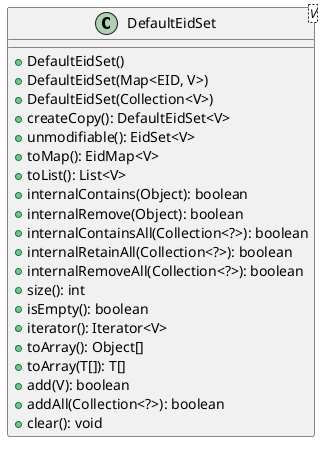 @startuml

    class DefaultEidSet<V> [[DefaultEidSet.html]] {
        +DefaultEidSet()
        +DefaultEidSet(Map<EID, V>)
        +DefaultEidSet(Collection<V>)
        +createCopy(): DefaultEidSet<V>
        +unmodifiable(): EidSet<V>
        +toMap(): EidMap<V>
        +toList(): List<V>
        +internalContains(Object): boolean
        +internalRemove(Object): boolean
        +internalContainsAll(Collection<?>): boolean
        +internalRetainAll(Collection<?>): boolean
        +internalRemoveAll(Collection<?>): boolean
        +size(): int
        +isEmpty(): boolean
        +iterator(): Iterator<V>
        +toArray(): Object[]
        +toArray(T[]): T[]
        +add(V): boolean
        +addAll(Collection<?>): boolean
        +clear(): void
    }

@enduml
